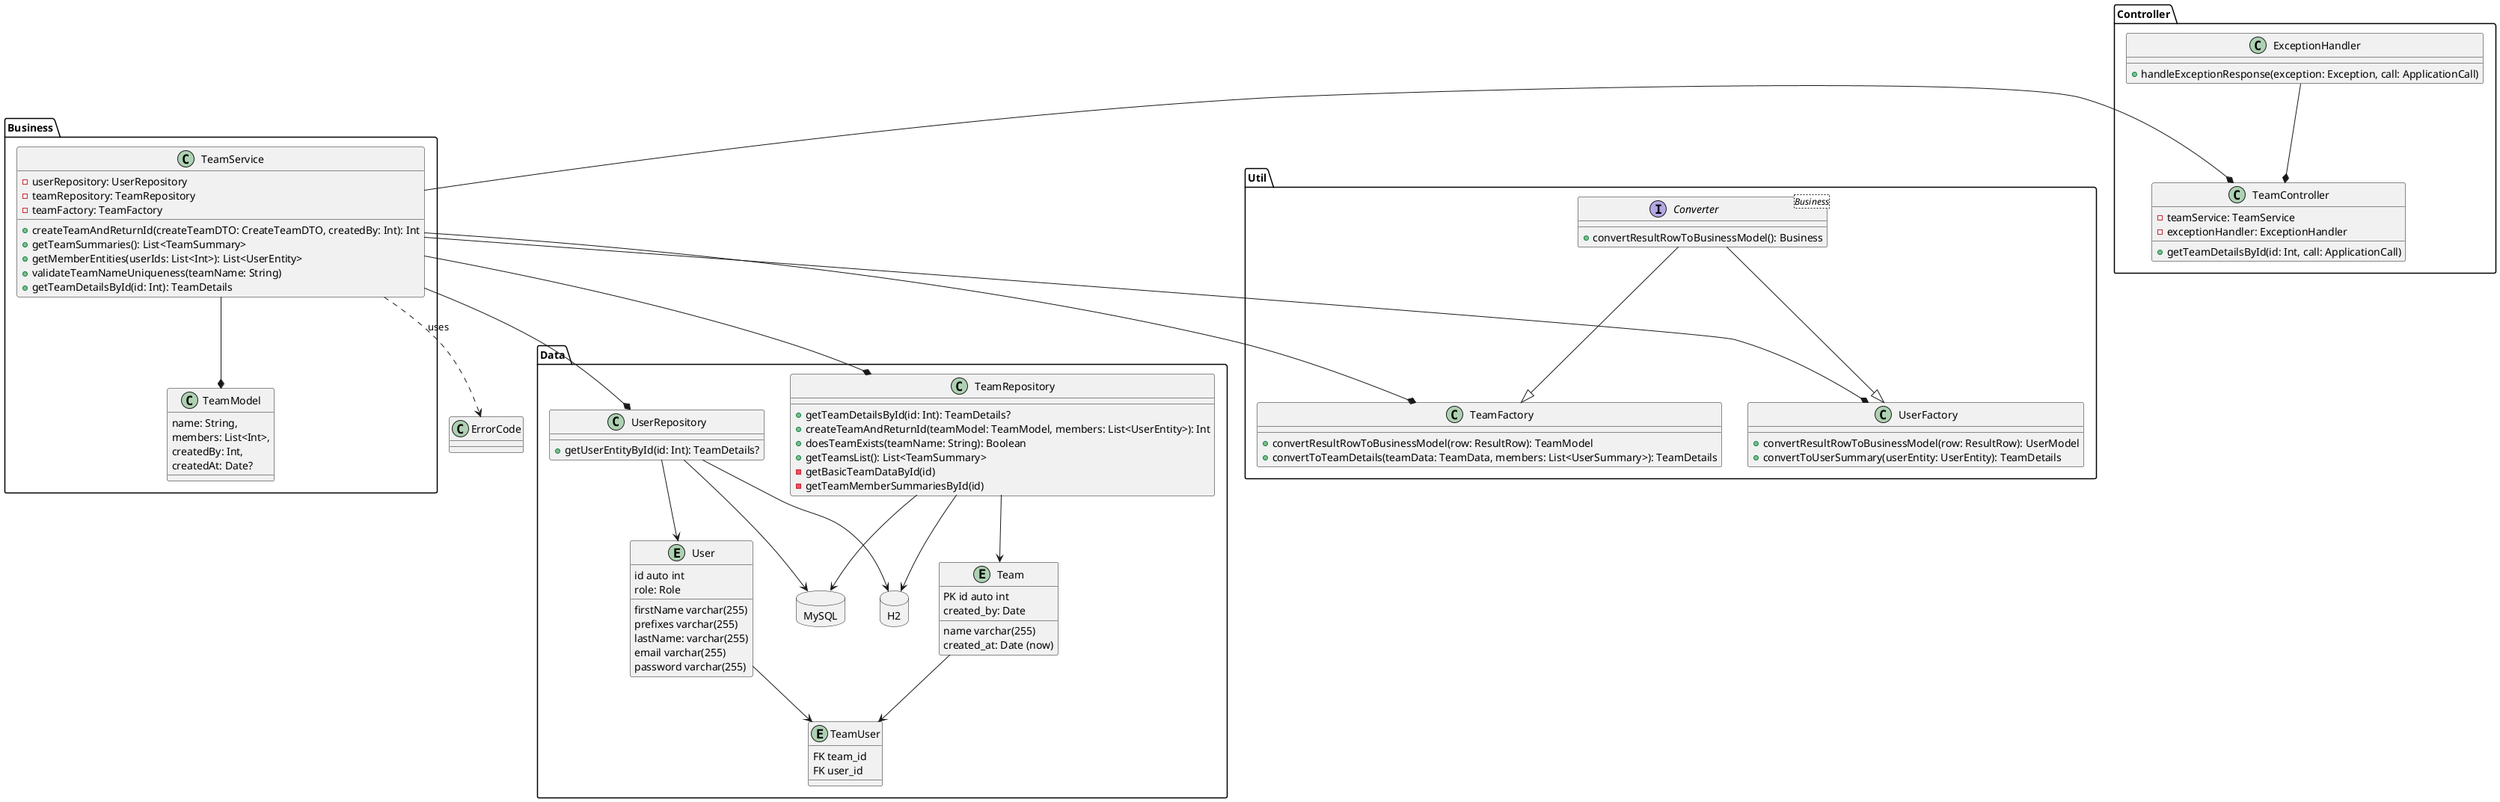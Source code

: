 @startuml
'https://plantuml.com/class-diagram

package Controller <<Folder>> {
class TeamController {
- teamService: TeamService
- exceptionHandler: ExceptionHandler
+ getTeamDetailsById(id: Int, call: ApplicationCall)
}
class ExceptionHandler {
+ handleExceptionResponse(exception: Exception, call: ApplicationCall)
}
}

package Business <<Folder>> {
    class TeamService {
        -userRepository: UserRepository
        -teamRepository: TeamRepository
        -teamFactory: TeamFactory
        + createTeamAndReturnId(createTeamDTO: CreateTeamDTO, createdBy: Int): Int
        + getTeamSummaries(): List<TeamSummary>
        + getMemberEntities(userIds: List<Int>): List<UserEntity>
        + validateTeamNameUniqueness(teamName: String)
        + getTeamDetailsById(id: Int): TeamDetails
    }

    class TeamModel {
            name: String,
            members: List<Int>,
            createdBy: Int,
            createdAt: Date?
    }
}

package Data <<Folder>> {
    class TeamRepository {
        +getTeamDetailsById(id: Int): TeamDetails?
        + createTeamAndReturnId(teamModel: TeamModel, members: List<UserEntity>): Int
        + doesTeamExists(teamName: String): Boolean
        + getTeamsList(): List<TeamSummary>
        -getBasicTeamDataById(id)
        -getTeamMemberSummariesById(id)
    }
    class UserRepository {
        +getUserEntityById(id: Int): TeamDetails?
    }

    entity User {
        id auto int
        firstName varchar(255)
        prefixes varchar(255)
        lastName: varchar(255)
        role: Role
        email varchar(255)
        password varchar(255)
    }
    entity Team {
       PK id auto int
       name varchar(255)
       created_by: Date
       created_at: Date (now)
    }

    entity TeamUser {
        FK team_id
        FK user_id
    }
    package MySQL <<Database>> {
    }
    package H2 <<Database>> {
    }
}

package Util <<Folder>> {
    class TeamFactory {
    + convertResultRowToBusinessModel(row: ResultRow): TeamModel
    + convertToTeamDetails(teamData: TeamData, members: List<UserSummary>): TeamDetails
    }

    class UserFactory {
    + convertResultRowToBusinessModel(row: ResultRow): UserModel
    + convertToUserSummary(userEntity: UserEntity): TeamDetails
    }

    interface Converter<Business> {
    + convertResultRowToBusinessModel(): Business
    }
}

UserRepository --> MySQL
UserRepository --> H2
TeamRepository --> MySQL
TeamRepository --> H2

ExceptionHandler --* TeamController
TeamService --* TeamModel
TeamService -* TeamController
TeamService --* TeamRepository
TeamService --* UserRepository
TeamService --* UserFactory
TeamService -* TeamFactory

Converter --|> TeamFactory
Converter --|> UserFactory

UserRepository --> User
TeamRepository --> Team
User --> TeamUser
Team --> TeamUser



TeamService ..> ErrorCode : uses

@enduml